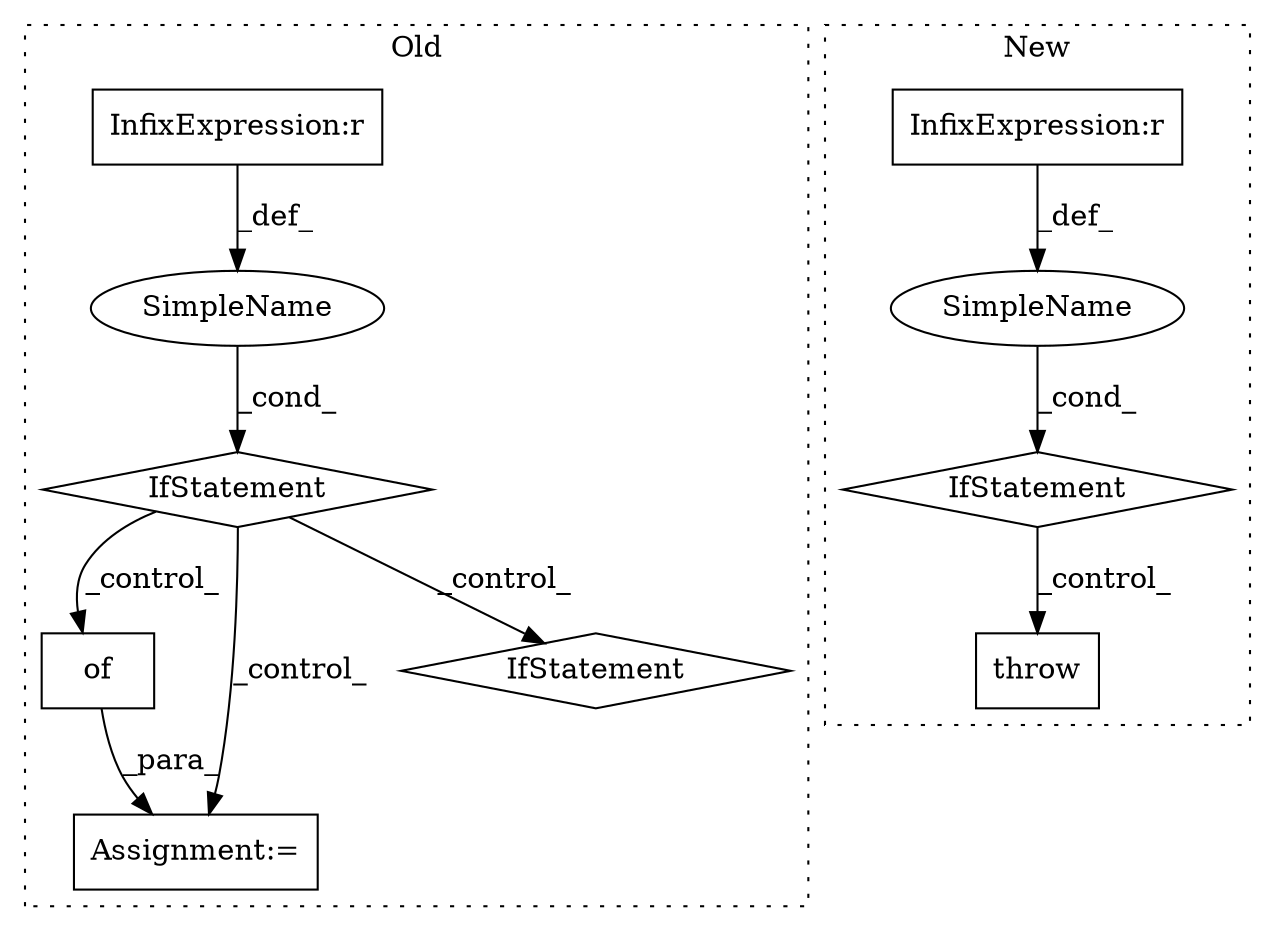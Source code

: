 digraph G {
subgraph cluster0 {
1 [label="of" a="32" s="1608" l="4" shape="box"];
6 [label="Assignment:=" a="7" s="1975" l="2" shape="box"];
7 [label="IfStatement" a="25" s="1500,1517" l="4,2" shape="diamond"];
8 [label="SimpleName" a="42" s="" l="" shape="ellipse"];
9 [label="InfixExpression:r" a="27" s="1509" l="4" shape="box"];
10 [label="IfStatement" a="25" s="1845" l="38" shape="diamond"];
label = "Old";
style="dotted";
}
subgraph cluster1 {
2 [label="throw" a="53" s="3539" l="6" shape="box"];
3 [label="IfStatement" a="25" s="3451,3473" l="4,2" shape="diamond"];
4 [label="SimpleName" a="42" s="" l="" shape="ellipse"];
5 [label="InfixExpression:r" a="27" s="3462" l="4" shape="box"];
label = "New";
style="dotted";
}
1 -> 6 [label="_para_"];
3 -> 2 [label="_control_"];
4 -> 3 [label="_cond_"];
5 -> 4 [label="_def_"];
7 -> 10 [label="_control_"];
7 -> 6 [label="_control_"];
7 -> 1 [label="_control_"];
8 -> 7 [label="_cond_"];
9 -> 8 [label="_def_"];
}